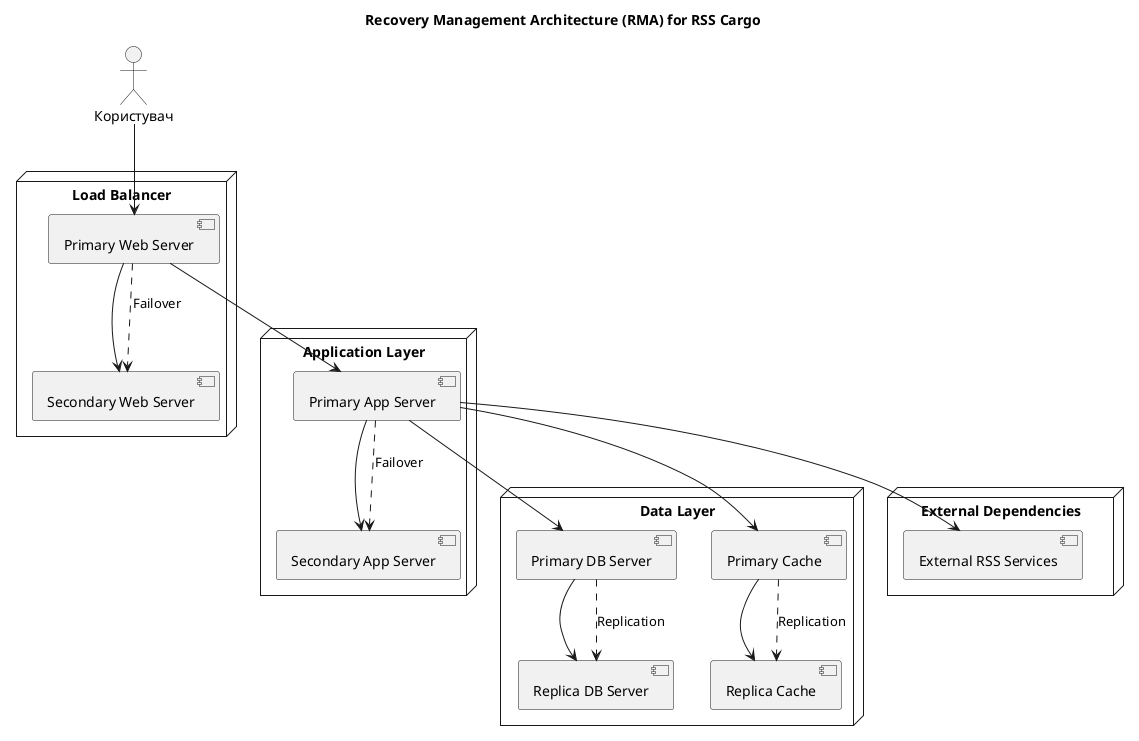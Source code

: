 @startuml
title Recovery Management Architecture (RMA) for RSS Cargo

actor User as "Користувач"
node "Load Balancer" as LB {
  [Primary Web Server] --> [Secondary Web Server]
}
node "Application Layer" as AppLayer {
  [Primary App Server] --> [Secondary App Server]
}
node "Data Layer" as DataLayer {
  [Primary DB Server] --> [Replica DB Server]
  [Primary Cache] --> [Replica Cache]
}
node "External Dependencies" as Ext {
  [External RSS Services]
}

User --> [Primary Web Server]
[Primary Web Server] --> [Primary App Server]
[Primary App Server] --> [Primary DB Server]
[Primary App Server] --> [Primary Cache]
[Primary App Server] --> [External RSS Services]

[Primary Web Server] ..> [Secondary Web Server] : Failover
[Primary App Server] ..> [Secondary App Server] : Failover
[Primary DB Server] ..> [Replica DB Server] : Replication
[Primary Cache] ..> [Replica Cache] : Replication
@enduml